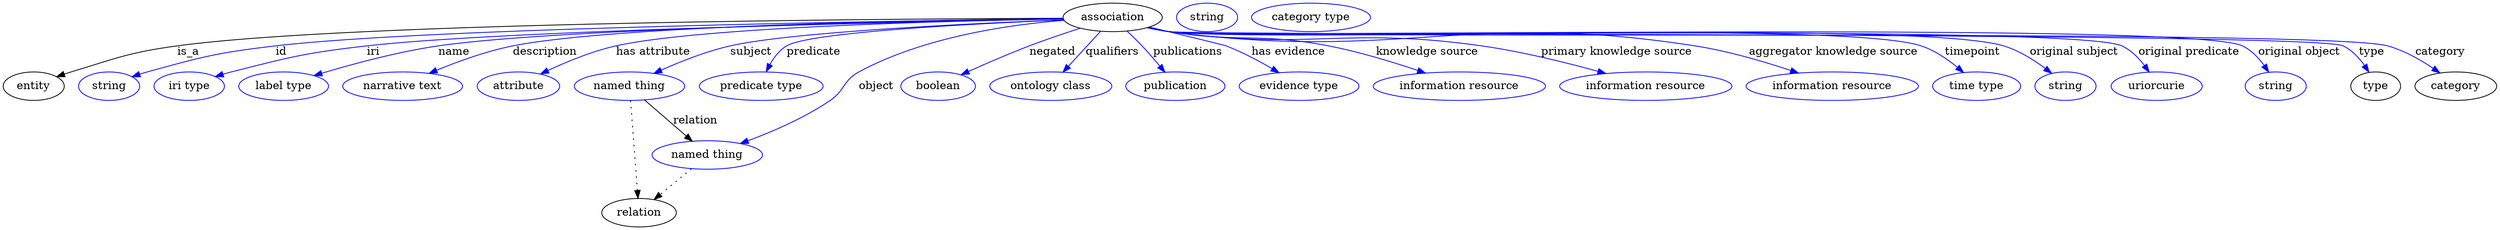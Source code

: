 digraph {
	graph [bb="0,0,3140.7,283"];
	node [label="\N"];
	association	[height=0.5,
		label=association,
		pos="1396.3,265",
		width=1.7332];
	entity	[height=0.5,
		pos="38.347,178",
		width=1.0652];
	association -> entity	[label=is_a,
		lp="234.35,221.5",
		pos="e,67.386,189.8 1333.7,263.88 1122.7,263.22 438.41,258.75 220.35,229 159.57,220.71 145.1,213.59 86.347,196 83.255,195.07 80.07,194.07 \
76.88,193.02"];
	id	[color=blue,
		height=0.5,
		label=string,
		pos="133.35,178",
		width=1.0652];
	association -> id	[color=blue,
		label=id,
		lp="352.35,221.5",
		pos="e,162.33,190.01 1334,263.28 1138.5,260.8 538.59,251.5 345.35,229 271.5,220.4 253.01,215.79 181.35,196 178.24,195.14 175.04,194.18 \
171.84,193.17",
		style=solid];
	iri	[color=blue,
		height=0.5,
		label="iri type",
		pos="234.35,178",
		width=1.2277];
	association -> iri	[color=blue,
		label=iri,
		lp="465.35,221.5",
		pos="e,267.25,190.22 1334.1,262.94 1152.9,259.64 627.92,248.62 457.35,229 380.88,220.21 361.9,215.12 287.35,196 283.97,195.13 280.49,\
194.17 277,193.16",
		style=solid];
	name	[color=blue,
		height=0.5,
		label="label type",
		pos="353.35,178",
		width=1.5707];
	association -> name	[color=blue,
		label=name,
		lp="567.35,221.5",
		pos="e,391.5,191.39 1334,263.14 1164.7,260.52 699.12,251.43 547.35,229 496.81,221.53 440.4,206.17 401.5,194.44",
		style=solid];
	description	[color=blue,
		height=0.5,
		label="narrative text",
		pos="503.35,178",
		width=2.0943];
	association -> description	[color=blue,
		label=description,
		lp="681.85,221.5",
		pos="e,536.56,194.25 1334.1,263.52 1178,261.93 773.24,255.32 641.35,229 608.41,222.43 572.8,209.37 546.01,198.24",
		style=solid];
	"has attribute"	[color=blue,
		height=0.5,
		label=attribute,
		pos="648.35,178",
		width=1.4443];
	association -> "has attribute"	[color=blue,
		label="has attribute",
		lp="818.35,221.5",
		pos="e,676.31,193.48 1334.2,263.12 1198,260.76 877.18,252.78 771.35,229 741.37,222.26 709.26,208.99 685.37,197.8",
		style=solid];
	subject	[color=blue,
		height=0.5,
		label="named thing",
		pos="788.35,178",
		width=1.9318];
	association -> subject	[color=blue,
		label=subject,
		lp="941.35,221.5",
		pos="e,819.08,194.15 1334.6,261.83 1223.3,257.52 993.41,246.77 915.35,229 885.26,222.15 852.92,209.33 828.41,198.39",
		style=solid];
	predicate	[color=blue,
		height=0.5,
		label="predicate type",
		pos="954.35,178",
		width=2.1665];
	association -> predicate	[color=blue,
		label=predicate,
		lp="1020.3,221.5",
		pos="e,960.72,196.39 1334.9,261.74 1227.7,257.35 1015.4,246.57 986.35,229 977.31,223.54 970.38,214.45 965.32,205.5",
		style=solid];
	object	[color=blue,
		height=0.5,
		label="named thing",
		pos="886.35,91",
		width=1.9318];
	association -> object	[color=blue,
		label=object,
		lp="1099.3,178",
		pos="e,927.99,105.47 1335.2,261.24 1268.2,255.96 1159.4,240.61 1077.3,196 1057.5,185.2 1060,172.77 1041.3,160 1009.2,138.07 968.92,120.64 \
937.45,108.92",
		style=solid];
	negated	[color=blue,
		height=0.5,
		label=boolean,
		pos="1177.3,178",
		width=1.2999];
	association -> negated	[color=blue,
		label=negated,
		lp="1320.3,221.5",
		pos="e,1206.1,192.48 1355.4,251.31 1335.9,245.01 1312.2,237.04 1291.3,229 1265.7,219.12 1237.4,206.72 1215.4,196.74",
		style=solid];
	qualifiers	[color=blue,
		height=0.5,
		label="ontology class",
		pos="1318.3,178",
		width=2.1304];
	association -> qualifiers	[color=blue,
		label=qualifiers,
		lp="1395.8,221.5",
		pos="e,1333.7,195.76 1380.9,247.21 1369.4,234.63 1353.4,217.25 1340.5,203.18",
		style=solid];
	publications	[color=blue,
		height=0.5,
		label=publication,
		pos="1475.3,178",
		width=1.7332];
	association -> publications	[color=blue,
		label=publications,
		lp="1491.3,221.5",
		pos="e,1462.2,195.62 1414.4,247.67 1420.6,241.91 1427.4,235.31 1433.3,229 1440.9,220.96 1448.8,211.79 1455.7,203.52",
		style=solid];
	"has evidence"	[color=blue,
		height=0.5,
		label="evidence type",
		pos="1631.3,178",
		width=2.0943];
	association -> "has evidence"	[color=blue,
		label="has evidence",
		lp="1617.8,221.5",
		pos="e,1606,195.08 1443,252.88 1482.9,243.32 1534.7,230.79 1539.3,229 1559.2,221.31 1580.2,210.17 1597.1,200.36",
		style=solid];
	"knowledge source"	[color=blue,
		height=0.5,
		label="information resource",
		pos="1833.3,178",
		width=3.015];
	association -> "knowledge source"	[color=blue,
		label="knowledge source",
		lp="1792.8,221.5",
		pos="e,1790.5,194.61 1441.1,252.4 1450.1,250.36 1459.5,248.44 1468.3,247 1556.4,232.71 1580.7,246.03 1668.3,229 1706.7,221.55 1748.8,\
208.7 1780.9,197.89",
		style=solid];
	"primary knowledge source"	[color=blue,
		height=0.5,
		label="information resource",
		pos="2068.3,178",
		width=3.015];
	association -> "primary knowledge source"	[color=blue,
		label="primary knowledge source",
		lp="2031.3,221.5",
		pos="e,2017.8,194.07 1440.7,252.17 1449.8,250.13 1459.3,248.26 1468.3,247 1641.5,222.81 1688.2,253.64 1861.3,229 1911.4,221.88 1967,208.1 \
2008,196.81",
		style=solid];
	"aggregator knowledge source"	[color=blue,
		height=0.5,
		label="information resource",
		pos="2303.3,178",
		width=3.015];
	association -> "aggregator knowledge source"	[color=blue,
		label="aggregator knowledge source",
		lp="2304.8,221.5",
		pos="e,2260.7,194.63 1440.3,252.13 1449.5,250.06 1459.2,248.19 1468.3,247 1760.2,208.98 1839.5,274.23 2130.3,229 2171.7,222.57 2217.1,\
209.21 2251,197.91",
		style=solid];
	timepoint	[color=blue,
		height=0.5,
		label="time type",
		pos="2485.3,178",
		width=1.5346];
	association -> timepoint	[color=blue,
		label=timepoint,
		lp="2480.3,221.5",
		pos="e,2468.9,195.21 1440.2,252.07 1449.5,250.01 1459.2,248.16 1468.3,247 1572.8,233.83 2315.4,262.07 2415.3,229 2432.2,223.42 2448.5,\
212.23 2461.1,201.85",
		style=solid];
	"original subject"	[color=blue,
		height=0.5,
		label=string,
		pos="2597.3,178",
		width=1.0652];
	association -> "original subject"	[color=blue,
		label="original subject",
		lp="2608.3,221.5",
		pos="e,2579.9,194.27 1440.2,252.06 1449.5,250 1459.2,248.15 1468.3,247 1584.2,232.5 2407.5,262.8 2519.3,229 2538.5,223.2 2557.5,211.21 \
2571.9,200.42",
		style=solid];
	"original predicate"	[color=blue,
		height=0.5,
		label=uriorcurie,
		pos="2712.3,178",
		width=1.5887];
	association -> "original predicate"	[color=blue,
		label="original predicate",
		lp="2752.8,221.5",
		pos="e,2702.8,195.82 1440.2,252.04 1449.5,249.98 1459.2,248.14 1468.3,247 1534.5,238.79 2607.8,256.92 2668.3,229 2679.9,223.68 2689.6,\
213.72 2697,204.09",
		style=solid];
	"original object"	[color=blue,
		height=0.5,
		label=string,
		pos="2862.3,178",
		width=1.0652];
	association -> "original object"	[color=blue,
		label="original object",
		lp="2891.8,221.5",
		pos="e,2853.4,195.81 1440.2,252.03 1449.5,249.97 1459.2,248.13 1468.3,247 1542.9,237.81 2752.5,261.18 2820.3,229 2831.5,223.72 2840.7,\
213.91 2847.7,204.36",
		style=solid];
	type	[height=0.5,
		pos="2988.3,178",
		width=0.86659];
	association -> type	[color=blue,
		label=type,
		lp="2983.3,221.5",
		pos="e,2979.7,195.81 1440.2,252.02 1449.5,249.96 1459.2,248.13 1468.3,247 1509.1,242 2910.3,246.8 2947.3,229 2958.3,223.71 2967.4,213.9 \
2974.2,204.36",
		style=solid];
	category	[height=0.5,
		pos="3089.3,178",
		width=1.4263];
	association -> category	[color=blue,
		label=category,
		lp="3069.8,221.5",
		pos="e,3069.2,194.8 1440.2,252.02 1449.5,249.96 1459.2,248.12 1468.3,247 1553,236.64 2921.1,251.68 3003.3,229 3024,223.3 3044.8,211.39 \
3060.8,200.62",
		style=solid];
	subject -> object	[label=relation,
		lp="871.35,134.5",
		pos="e,867.51,108.34 807.24,160.61 822.16,147.68 843.14,129.47 859.75,115.07"];
	relation	[height=0.5,
		pos="800.35,18",
		width=1.2999];
	subject -> relation	[pos="e,799.04,36.188 789.65,159.79 791.73,132.48 795.79,78.994 798.27,46.38",
		style=dotted];
	object -> relation	[pos="e,819.3,34.647 866.4,73.533 854.76,63.922 839.92,51.669 827.25,41.213",
		style=dotted];
	association_type	[color=blue,
		height=0.5,
		label=string,
		pos="1515.3,265",
		width=1.0652];
	association_category	[color=blue,
		height=0.5,
		label="category type",
		pos="1646.3,265",
		width=2.0762];
}
